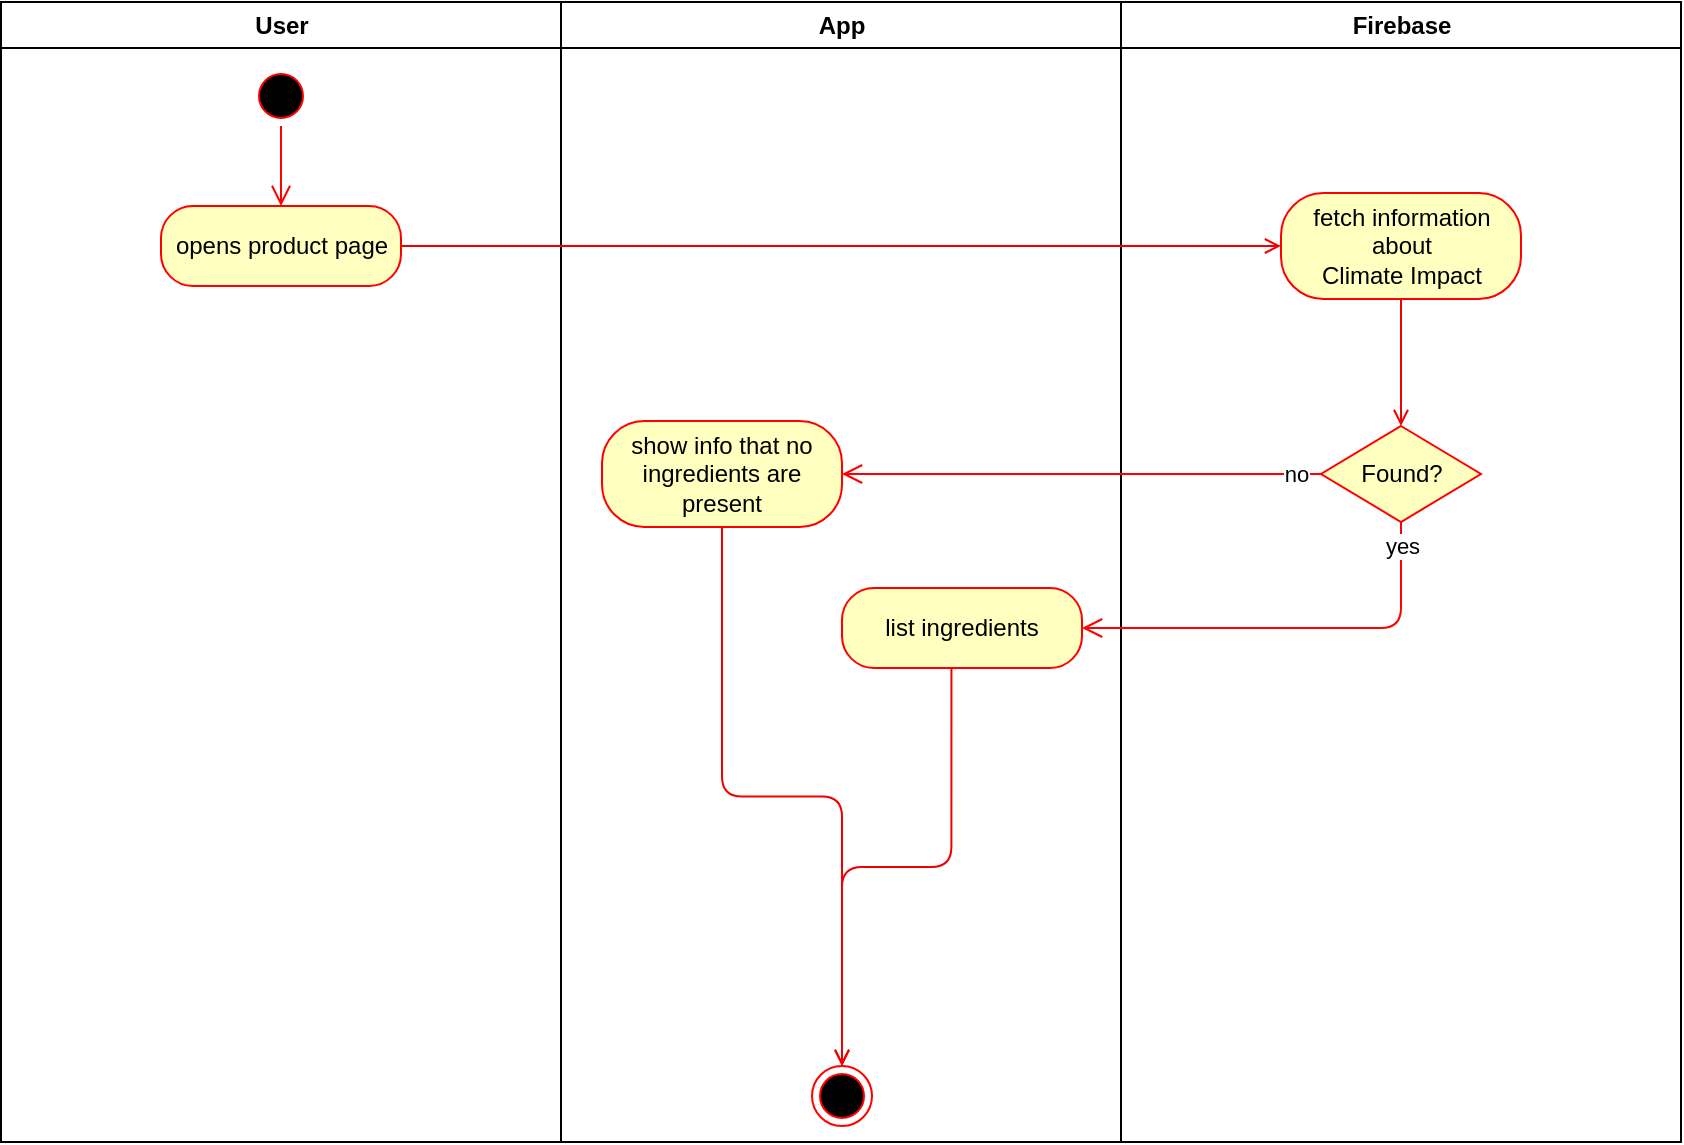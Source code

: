 <mxfile version="17.4.3" type="github"><diagram name="Page-1" id="e7e014a7-5840-1c2e-5031-d8a46d1fe8dd"><mxGraphModel dx="1422" dy="767" grid="1" gridSize="10" guides="1" tooltips="1" connect="1" arrows="1" fold="1" page="1" pageScale="1" pageWidth="1169" pageHeight="826" background="none" math="0" shadow="0"><root><mxCell id="0"/><mxCell id="1" parent="0"/><mxCell id="67" value="User" style="swimlane;whiteSpace=wrap;movable=0;" parent="1" vertex="1"><mxGeometry x="164.5" y="128" width="280" height="570" as="geometry"/></mxCell><mxCell id="68" value="" style="ellipse;shape=startState;fillColor=#000000;strokeColor=#ff0000;" parent="67" vertex="1"><mxGeometry x="125" y="32" width="30" height="30" as="geometry"/></mxCell><mxCell id="69" value="" style="edgeStyle=elbowEdgeStyle;elbow=horizontal;verticalAlign=bottom;endArrow=open;endSize=8;endFill=1;rounded=1;strokeColor=#FF0000;entryX=0.5;entryY=0;entryDx=0;entryDy=0;" parent="67" source="68" target="8ZOXw-CZGYfx_FBzJ07M-91" edge="1"><mxGeometry x="100" y="40" as="geometry"><mxPoint x="139.707" y="82.0" as="targetPoint"/></mxGeometry></mxCell><mxCell id="8ZOXw-CZGYfx_FBzJ07M-91" value="opens product page" style="rounded=1;whiteSpace=wrap;html=1;arcSize=40;fontColor=#000000;fillColor=#ffffc0;strokeColor=#ff0000;" vertex="1" parent="67"><mxGeometry x="80" y="102" width="120" height="40" as="geometry"/></mxCell><mxCell id="74" value="App" style="swimlane;whiteSpace=wrap;startSize=23;movable=0;" parent="1" vertex="1"><mxGeometry x="444.5" y="128" width="280" height="570" as="geometry"/></mxCell><mxCell id="77" value="" style="ellipse;html=1;shape=endState;fillColor=#000000;strokeColor=#ff0000;" parent="74" vertex="1"><mxGeometry x="125.5" y="532" width="30" height="30" as="geometry"/></mxCell><mxCell id="8ZOXw-CZGYfx_FBzJ07M-93" value="show info that no&lt;br&gt;ingredients are present" style="rounded=1;whiteSpace=wrap;html=1;arcSize=40;fontColor=#000000;fillColor=#ffffc0;strokeColor=#ff0000;" vertex="1" parent="74"><mxGeometry x="20.5" y="209.5" width="120" height="53" as="geometry"/></mxCell><mxCell id="8ZOXw-CZGYfx_FBzJ07M-105" style="edgeStyle=orthogonalEdgeStyle;rounded=1;orthogonalLoop=1;jettySize=auto;html=1;exitX=0.5;exitY=1;exitDx=0;exitDy=0;fontSize=12;endArrow=open;endFill=0;strokeColor=#F00000;entryX=0.5;entryY=0;entryDx=0;entryDy=0;" edge="1" parent="74" source="8ZOXw-CZGYfx_FBzJ07M-93" target="77"><mxGeometry relative="1" as="geometry"><mxPoint x="105.5" y="492" as="targetPoint"/></mxGeometry></mxCell><mxCell id="80" value="Firebase" style="swimlane;whiteSpace=wrap;startSize=23;movable=0;" parent="1" vertex="1"><mxGeometry x="724.5" y="128" width="280" height="570" as="geometry"/></mxCell><mxCell id="8ZOXw-CZGYfx_FBzJ07M-95" value="&lt;div align=&quot;center&quot;&gt;&lt;font style=&quot;font-size: 12px&quot;&gt;fetch information about&lt;br&gt;Climate Impact&lt;/font&gt;&lt;/div&gt;" style="rounded=1;whiteSpace=wrap;html=1;arcSize=40;fontColor=#000000;fillColor=#ffffc0;strokeColor=#ff0000;align=center;" vertex="1" parent="80"><mxGeometry x="80" y="95.5" width="120" height="53" as="geometry"/></mxCell><mxCell id="8ZOXw-CZGYfx_FBzJ07M-94" value="&lt;font color=&quot;#000000&quot;&gt;Found?&lt;/font&gt;" style="rhombus;whiteSpace=wrap;html=1;fillColor=#ffffc0;strokeColor=#ff0000;" vertex="1" parent="80"><mxGeometry x="100" y="212" width="80" height="48" as="geometry"/></mxCell><mxCell id="8ZOXw-CZGYfx_FBzJ07M-92" value="list ingredients" style="rounded=1;whiteSpace=wrap;html=1;arcSize=40;fontColor=#000000;fillColor=#ffffc0;strokeColor=#ff0000;" vertex="1" parent="80"><mxGeometry x="-139.5" y="293" width="120" height="40" as="geometry"/></mxCell><mxCell id="8ZOXw-CZGYfx_FBzJ07M-98" style="edgeStyle=orthogonalEdgeStyle;rounded=0;orthogonalLoop=1;jettySize=auto;html=1;exitX=0.5;exitY=1;exitDx=0;exitDy=0;entryX=0.5;entryY=0;entryDx=0;entryDy=0;fillColor=#e51400;strokeColor=#F00000;endArrow=open;endFill=0;" edge="1" parent="80" source="8ZOXw-CZGYfx_FBzJ07M-95" target="8ZOXw-CZGYfx_FBzJ07M-94"><mxGeometry relative="1" as="geometry"><mxPoint x="-234.5" y="202" as="sourcePoint"/><mxPoint x="205.5" y="202" as="targetPoint"/></mxGeometry></mxCell><mxCell id="8ZOXw-CZGYfx_FBzJ07M-101" value="" style="html=1;align=left;verticalAlign=bottom;endArrow=open;endSize=8;strokeColor=#ff0000;exitX=0.5;exitY=1;exitDx=0;exitDy=0;entryX=1;entryY=0.5;entryDx=0;entryDy=0;edgeStyle=orthogonalEdgeStyle;rounded=1;" edge="1" parent="80" source="8ZOXw-CZGYfx_FBzJ07M-94" target="8ZOXw-CZGYfx_FBzJ07M-92"><mxGeometry x="-1" relative="1" as="geometry"><mxPoint x="-74.5" y="312.83" as="targetPoint"/><mxPoint x="165" y="312.83" as="sourcePoint"/></mxGeometry></mxCell><mxCell id="8ZOXw-CZGYfx_FBzJ07M-102" value="yes" style="edgeLabel;html=1;align=center;verticalAlign=middle;resizable=0;points=[];" connectable="0" vertex="1" parent="8ZOXw-CZGYfx_FBzJ07M-101"><mxGeometry x="-0.89" relative="1" as="geometry"><mxPoint as="offset"/></mxGeometry></mxCell><mxCell id="8ZOXw-CZGYfx_FBzJ07M-97" style="edgeStyle=orthogonalEdgeStyle;rounded=0;orthogonalLoop=1;jettySize=auto;html=1;exitX=1;exitY=0.5;exitDx=0;exitDy=0;entryX=0;entryY=0.5;entryDx=0;entryDy=0;fillColor=#e51400;strokeColor=#F00000;endArrow=open;endFill=0;" edge="1" parent="1" source="8ZOXw-CZGYfx_FBzJ07M-91" target="8ZOXw-CZGYfx_FBzJ07M-95"><mxGeometry relative="1" as="geometry"/></mxCell><mxCell id="8ZOXw-CZGYfx_FBzJ07M-99" value="" style="html=1;align=left;verticalAlign=bottom;endArrow=open;endSize=8;strokeColor=#ff0000;exitX=0;exitY=0.5;exitDx=0;exitDy=0;entryX=1;entryY=0.5;entryDx=0;entryDy=0;" edge="1" parent="1" source="8ZOXw-CZGYfx_FBzJ07M-94" target="8ZOXw-CZGYfx_FBzJ07M-93"><mxGeometry x="-1" relative="1" as="geometry"><mxPoint x="600" y="370" as="targetPoint"/><mxPoint x="824.5" y="360.01" as="sourcePoint"/></mxGeometry></mxCell><mxCell id="8ZOXw-CZGYfx_FBzJ07M-100" value="no" style="edgeLabel;html=1;align=center;verticalAlign=middle;resizable=0;points=[];" connectable="0" vertex="1" parent="8ZOXw-CZGYfx_FBzJ07M-99"><mxGeometry x="-0.89" relative="1" as="geometry"><mxPoint as="offset"/></mxGeometry></mxCell><mxCell id="8ZOXw-CZGYfx_FBzJ07M-104" style="edgeStyle=orthogonalEdgeStyle;rounded=1;orthogonalLoop=1;jettySize=auto;html=1;exitX=0.456;exitY=1;exitDx=0;exitDy=0;fillColor=#e51400;strokeColor=#F00000;endArrow=open;endFill=0;exitPerimeter=0;entryX=0.5;entryY=0;entryDx=0;entryDy=0;" edge="1" parent="1" source="8ZOXw-CZGYfx_FBzJ07M-92" target="77"><mxGeometry relative="1" as="geometry"><mxPoint x="640" y="470" as="sourcePoint"/><mxPoint x="650" y="640" as="targetPoint"/></mxGeometry></mxCell></root></mxGraphModel></diagram></mxfile>